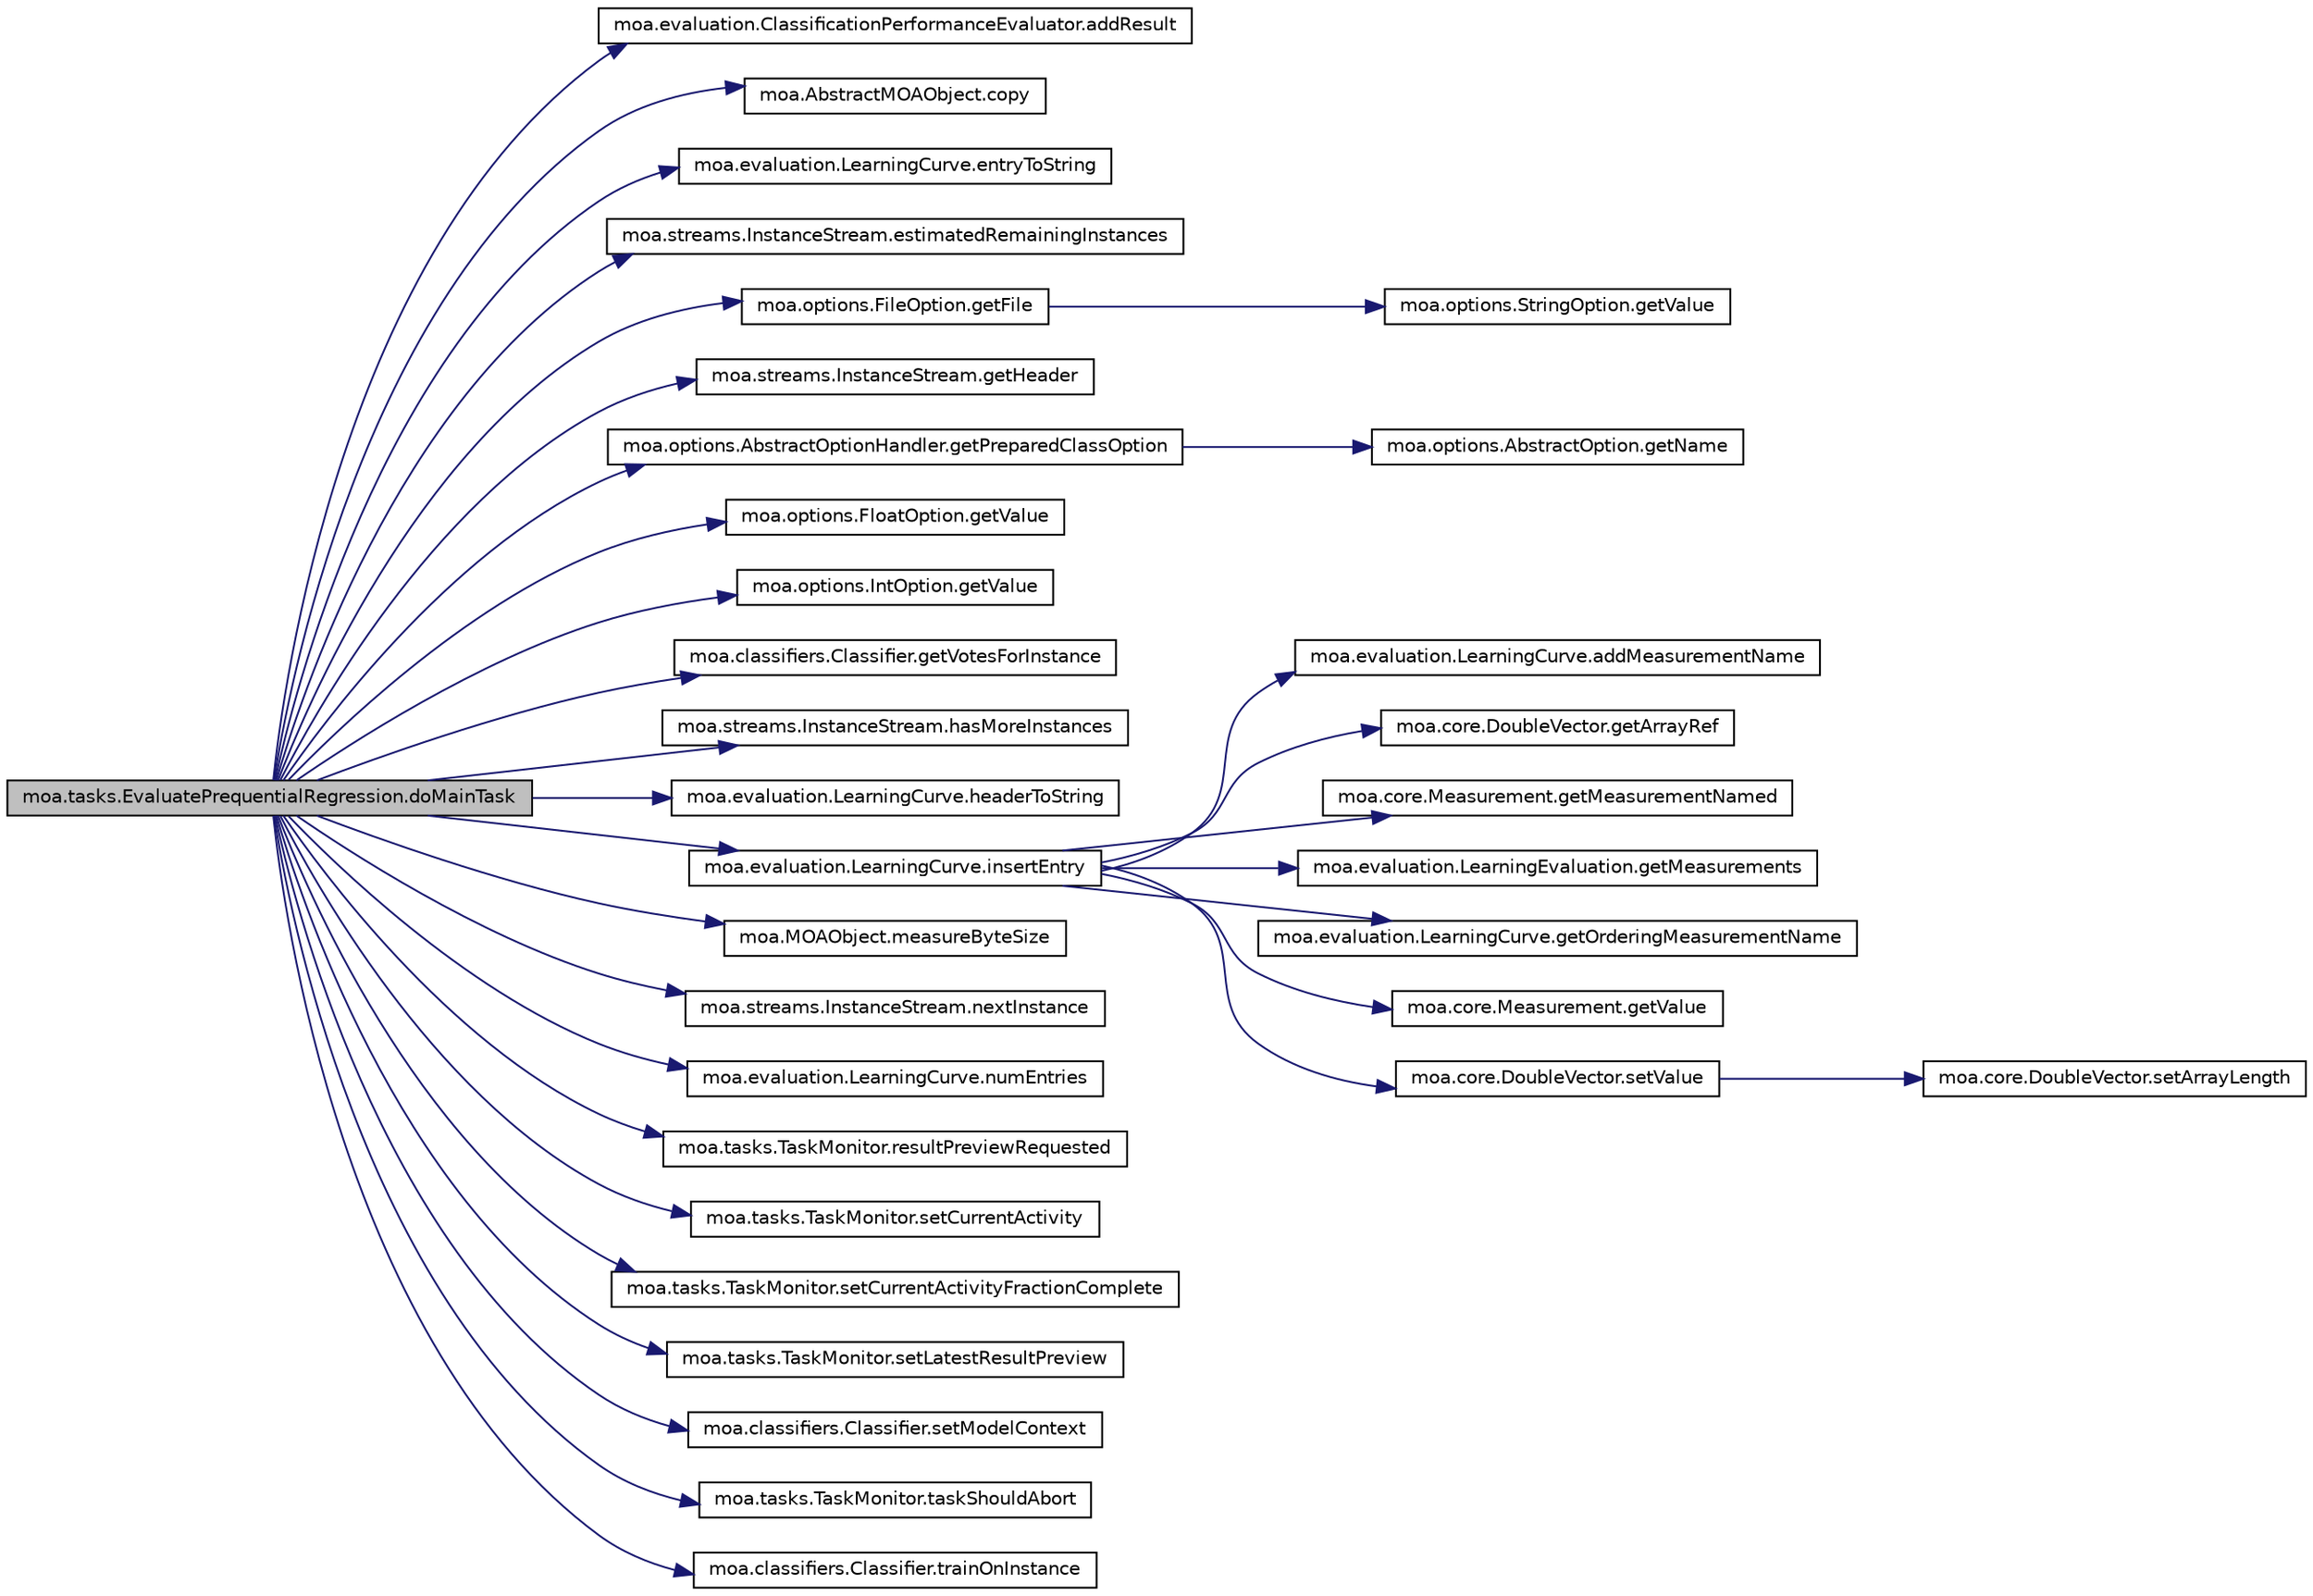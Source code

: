 digraph G
{
  edge [fontname="Helvetica",fontsize="10",labelfontname="Helvetica",labelfontsize="10"];
  node [fontname="Helvetica",fontsize="10",shape=record];
  rankdir=LR;
  Node1 [label="moa.tasks.EvaluatePrequentialRegression.doMainTask",height=0.2,width=0.4,color="black", fillcolor="grey75", style="filled" fontcolor="black"];
  Node1 -> Node2 [color="midnightblue",fontsize="10",style="solid",fontname="Helvetica"];
  Node2 [label="moa.evaluation.ClassificationPerformanceEvaluator.addResult",height=0.2,width=0.4,color="black", fillcolor="white", style="filled",URL="$interfacemoa_1_1evaluation_1_1ClassificationPerformanceEvaluator.html#a756e8b88bf5003e44e5fbf6832df840d",tooltip="Adds a learning result to this evaluator."];
  Node1 -> Node3 [color="midnightblue",fontsize="10",style="solid",fontname="Helvetica"];
  Node3 [label="moa.AbstractMOAObject.copy",height=0.2,width=0.4,color="black", fillcolor="white", style="filled",URL="$classmoa_1_1AbstractMOAObject.html#a3a6260bd8548c1aff6ea46e49c5c52a5",tooltip="This method produces a copy of this object."];
  Node1 -> Node4 [color="midnightblue",fontsize="10",style="solid",fontname="Helvetica"];
  Node4 [label="moa.evaluation.LearningCurve.entryToString",height=0.2,width=0.4,color="black", fillcolor="white", style="filled",URL="$classmoa_1_1evaluation_1_1LearningCurve.html#acff30caf492b14f6fd89561c84af0bf2"];
  Node1 -> Node5 [color="midnightblue",fontsize="10",style="solid",fontname="Helvetica"];
  Node5 [label="moa.streams.InstanceStream.estimatedRemainingInstances",height=0.2,width=0.4,color="black", fillcolor="white", style="filled",URL="$interfacemoa_1_1streams_1_1InstanceStream.html#a9467d8c75f1a43faadd2454bb4a89cfe",tooltip="Gets the estimated number of remaining instances in this stream."];
  Node1 -> Node6 [color="midnightblue",fontsize="10",style="solid",fontname="Helvetica"];
  Node6 [label="moa.options.FileOption.getFile",height=0.2,width=0.4,color="black", fillcolor="white", style="filled",URL="$classmoa_1_1options_1_1FileOption.html#a01615786786a168a9e3b8c5d0f50b1e8"];
  Node6 -> Node7 [color="midnightblue",fontsize="10",style="solid",fontname="Helvetica"];
  Node7 [label="moa.options.StringOption.getValue",height=0.2,width=0.4,color="black", fillcolor="white", style="filled",URL="$classmoa_1_1options_1_1StringOption.html#acdafb10f476c4aacf74bf51adb2b4732"];
  Node1 -> Node8 [color="midnightblue",fontsize="10",style="solid",fontname="Helvetica"];
  Node8 [label="moa.streams.InstanceStream.getHeader",height=0.2,width=0.4,color="black", fillcolor="white", style="filled",URL="$interfacemoa_1_1streams_1_1InstanceStream.html#aa03e43cb5cd8b893392b23ec77e2ca04",tooltip="Gets the header of this stream."];
  Node1 -> Node9 [color="midnightblue",fontsize="10",style="solid",fontname="Helvetica"];
  Node9 [label="moa.options.AbstractOptionHandler.getPreparedClassOption",height=0.2,width=0.4,color="black", fillcolor="white", style="filled",URL="$classmoa_1_1options_1_1AbstractOptionHandler.html#a2d5e872c7c6a32487013ba914c6d3fcc",tooltip="Gets a prepared option of this class."];
  Node9 -> Node10 [color="midnightblue",fontsize="10",style="solid",fontname="Helvetica"];
  Node10 [label="moa.options.AbstractOption.getName",height=0.2,width=0.4,color="black", fillcolor="white", style="filled",URL="$classmoa_1_1options_1_1AbstractOption.html#a26d25b88bb5244ed3c2ec142bd28353d",tooltip="Gets the name of this option."];
  Node1 -> Node11 [color="midnightblue",fontsize="10",style="solid",fontname="Helvetica"];
  Node11 [label="moa.options.FloatOption.getValue",height=0.2,width=0.4,color="black", fillcolor="white", style="filled",URL="$classmoa_1_1options_1_1FloatOption.html#a0e606a62f4ece232aa8f8cb04bb7f1cf"];
  Node1 -> Node12 [color="midnightblue",fontsize="10",style="solid",fontname="Helvetica"];
  Node12 [label="moa.options.IntOption.getValue",height=0.2,width=0.4,color="black", fillcolor="white", style="filled",URL="$classmoa_1_1options_1_1IntOption.html#affae8787274b44ab7616d46b8d6c831a"];
  Node1 -> Node13 [color="midnightblue",fontsize="10",style="solid",fontname="Helvetica"];
  Node13 [label="moa.classifiers.Classifier.getVotesForInstance",height=0.2,width=0.4,color="black", fillcolor="white", style="filled",URL="$interfacemoa_1_1classifiers_1_1Classifier.html#a0933ed1199c2b16a8eb8186dabf9a8f9",tooltip="Predicts the class memberships for a given instance."];
  Node1 -> Node14 [color="midnightblue",fontsize="10",style="solid",fontname="Helvetica"];
  Node14 [label="moa.streams.InstanceStream.hasMoreInstances",height=0.2,width=0.4,color="black", fillcolor="white", style="filled",URL="$interfacemoa_1_1streams_1_1InstanceStream.html#adcce31f5a024f6a73e150da2d1d731df",tooltip="Gets whether this stream has more instances to output."];
  Node1 -> Node15 [color="midnightblue",fontsize="10",style="solid",fontname="Helvetica"];
  Node15 [label="moa.evaluation.LearningCurve.headerToString",height=0.2,width=0.4,color="black", fillcolor="white", style="filled",URL="$classmoa_1_1evaluation_1_1LearningCurve.html#a4c2465881f093000e9d47985a6f5ff4f"];
  Node1 -> Node16 [color="midnightblue",fontsize="10",style="solid",fontname="Helvetica"];
  Node16 [label="moa.evaluation.LearningCurve.insertEntry",height=0.2,width=0.4,color="black", fillcolor="white", style="filled",URL="$classmoa_1_1evaluation_1_1LearningCurve.html#a356a1d7e879cd4cd18204bc3dca8c0c2"];
  Node16 -> Node17 [color="midnightblue",fontsize="10",style="solid",fontname="Helvetica"];
  Node17 [label="moa.evaluation.LearningCurve.addMeasurementName",height=0.2,width=0.4,color="black", fillcolor="white", style="filled",URL="$classmoa_1_1evaluation_1_1LearningCurve.html#a921b0e83024ed7273467498d09b9adb5"];
  Node16 -> Node18 [color="midnightblue",fontsize="10",style="solid",fontname="Helvetica"];
  Node18 [label="moa.core.DoubleVector.getArrayRef",height=0.2,width=0.4,color="black", fillcolor="white", style="filled",URL="$classmoa_1_1core_1_1DoubleVector.html#a0cd86df680113a943ebb8fcf60819ece"];
  Node16 -> Node19 [color="midnightblue",fontsize="10",style="solid",fontname="Helvetica"];
  Node19 [label="moa.core.Measurement.getMeasurementNamed",height=0.2,width=0.4,color="black", fillcolor="white", style="filled",URL="$classmoa_1_1core_1_1Measurement.html#a17f8534853faa467f92e84622e636c26"];
  Node16 -> Node20 [color="midnightblue",fontsize="10",style="solid",fontname="Helvetica"];
  Node20 [label="moa.evaluation.LearningEvaluation.getMeasurements",height=0.2,width=0.4,color="black", fillcolor="white", style="filled",URL="$classmoa_1_1evaluation_1_1LearningEvaluation.html#a1f940c2734c16133454e93bec0db47d3"];
  Node16 -> Node21 [color="midnightblue",fontsize="10",style="solid",fontname="Helvetica"];
  Node21 [label="moa.evaluation.LearningCurve.getOrderingMeasurementName",height=0.2,width=0.4,color="black", fillcolor="white", style="filled",URL="$classmoa_1_1evaluation_1_1LearningCurve.html#ae7bfae1d90708e1fe7afbd8b6fdf6181"];
  Node16 -> Node22 [color="midnightblue",fontsize="10",style="solid",fontname="Helvetica"];
  Node22 [label="moa.core.Measurement.getValue",height=0.2,width=0.4,color="black", fillcolor="white", style="filled",URL="$classmoa_1_1core_1_1Measurement.html#ad41c47748a7d029814c61802898d1e0e"];
  Node16 -> Node23 [color="midnightblue",fontsize="10",style="solid",fontname="Helvetica"];
  Node23 [label="moa.core.DoubleVector.setValue",height=0.2,width=0.4,color="black", fillcolor="white", style="filled",URL="$classmoa_1_1core_1_1DoubleVector.html#afdb9ecc487070e6f0943e889a46334b8"];
  Node23 -> Node24 [color="midnightblue",fontsize="10",style="solid",fontname="Helvetica"];
  Node24 [label="moa.core.DoubleVector.setArrayLength",height=0.2,width=0.4,color="black", fillcolor="white", style="filled",URL="$classmoa_1_1core_1_1DoubleVector.html#a9cfebf9a8c5e93615037459ed6bd63a7"];
  Node1 -> Node25 [color="midnightblue",fontsize="10",style="solid",fontname="Helvetica"];
  Node25 [label="moa.MOAObject.measureByteSize",height=0.2,width=0.4,color="black", fillcolor="white", style="filled",URL="$interfacemoa_1_1MOAObject.html#aedac80a3df76a6ff7407431770d114ef",tooltip="Gets the memory size of this object."];
  Node1 -> Node26 [color="midnightblue",fontsize="10",style="solid",fontname="Helvetica"];
  Node26 [label="moa.streams.InstanceStream.nextInstance",height=0.2,width=0.4,color="black", fillcolor="white", style="filled",URL="$interfacemoa_1_1streams_1_1InstanceStream.html#ae68c1c47c4dac2e591745a21e8cc120a",tooltip="Gets the next instance from this stream."];
  Node1 -> Node27 [color="midnightblue",fontsize="10",style="solid",fontname="Helvetica"];
  Node27 [label="moa.evaluation.LearningCurve.numEntries",height=0.2,width=0.4,color="black", fillcolor="white", style="filled",URL="$classmoa_1_1evaluation_1_1LearningCurve.html#a3c3e920e9fa8d5d355c31e48ed59a2fb"];
  Node1 -> Node28 [color="midnightblue",fontsize="10",style="solid",fontname="Helvetica"];
  Node28 [label="moa.tasks.TaskMonitor.resultPreviewRequested",height=0.2,width=0.4,color="black", fillcolor="white", style="filled",URL="$interfacemoa_1_1tasks_1_1TaskMonitor.html#af0081392613c25cb1a31b3e5a45674d1",tooltip="Gets whether there is a request for preview the task result."];
  Node1 -> Node29 [color="midnightblue",fontsize="10",style="solid",fontname="Helvetica"];
  Node29 [label="moa.tasks.TaskMonitor.setCurrentActivity",height=0.2,width=0.4,color="black", fillcolor="white", style="filled",URL="$interfacemoa_1_1tasks_1_1TaskMonitor.html#aa5eff409d63bfacd92fe2f062d373781",tooltip="Sets the description and the percentage done of the current activity."];
  Node1 -> Node30 [color="midnightblue",fontsize="10",style="solid",fontname="Helvetica"];
  Node30 [label="moa.tasks.TaskMonitor.setCurrentActivityFractionComplete",height=0.2,width=0.4,color="black", fillcolor="white", style="filled",URL="$interfacemoa_1_1tasks_1_1TaskMonitor.html#a250c782c4d19dc5609afc32a96ac90f8",tooltip="Sets the percentage done of the current activity."];
  Node1 -> Node31 [color="midnightblue",fontsize="10",style="solid",fontname="Helvetica"];
  Node31 [label="moa.tasks.TaskMonitor.setLatestResultPreview",height=0.2,width=0.4,color="black", fillcolor="white", style="filled",URL="$interfacemoa_1_1tasks_1_1TaskMonitor.html#a1b6f9b951f02111a3461e26c9a6c2936",tooltip="Sets the current result to preview."];
  Node1 -> Node32 [color="midnightblue",fontsize="10",style="solid",fontname="Helvetica"];
  Node32 [label="moa.classifiers.Classifier.setModelContext",height=0.2,width=0.4,color="black", fillcolor="white", style="filled",URL="$interfacemoa_1_1classifiers_1_1Classifier.html#ada37a6c356ff9f4349e9f9a189f52978",tooltip="Sets the reference to the header of the data stream."];
  Node1 -> Node33 [color="midnightblue",fontsize="10",style="solid",fontname="Helvetica"];
  Node33 [label="moa.tasks.TaskMonitor.taskShouldAbort",height=0.2,width=0.4,color="black", fillcolor="white", style="filled",URL="$interfacemoa_1_1tasks_1_1TaskMonitor.html#af2758f6ce28872acf61d6b3495cd4439",tooltip="Gets whether the task should abort."];
  Node1 -> Node34 [color="midnightblue",fontsize="10",style="solid",fontname="Helvetica"];
  Node34 [label="moa.classifiers.Classifier.trainOnInstance",height=0.2,width=0.4,color="black", fillcolor="white", style="filled",URL="$interfacemoa_1_1classifiers_1_1Classifier.html#ac28018bc307abe34a8ace54dba3ebff1",tooltip="Trains this classifier incrementally using the given instance."];
}
